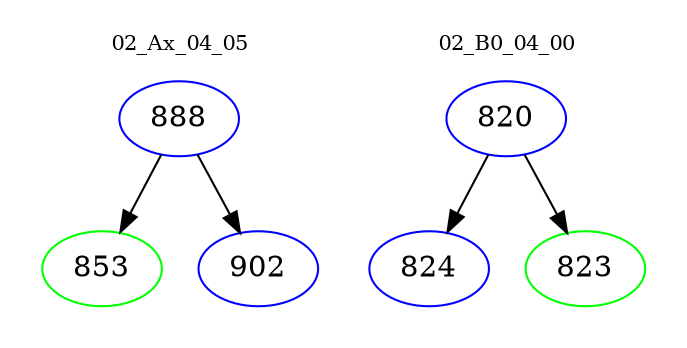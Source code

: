 digraph{
subgraph cluster_0 {
color = white
label = "02_Ax_04_05";
fontsize=10;
T0_888 [label="888", color="blue"]
T0_888 -> T0_853 [color="black"]
T0_853 [label="853", color="green"]
T0_888 -> T0_902 [color="black"]
T0_902 [label="902", color="blue"]
}
subgraph cluster_1 {
color = white
label = "02_B0_04_00";
fontsize=10;
T1_820 [label="820", color="blue"]
T1_820 -> T1_824 [color="black"]
T1_824 [label="824", color="blue"]
T1_820 -> T1_823 [color="black"]
T1_823 [label="823", color="green"]
}
}
